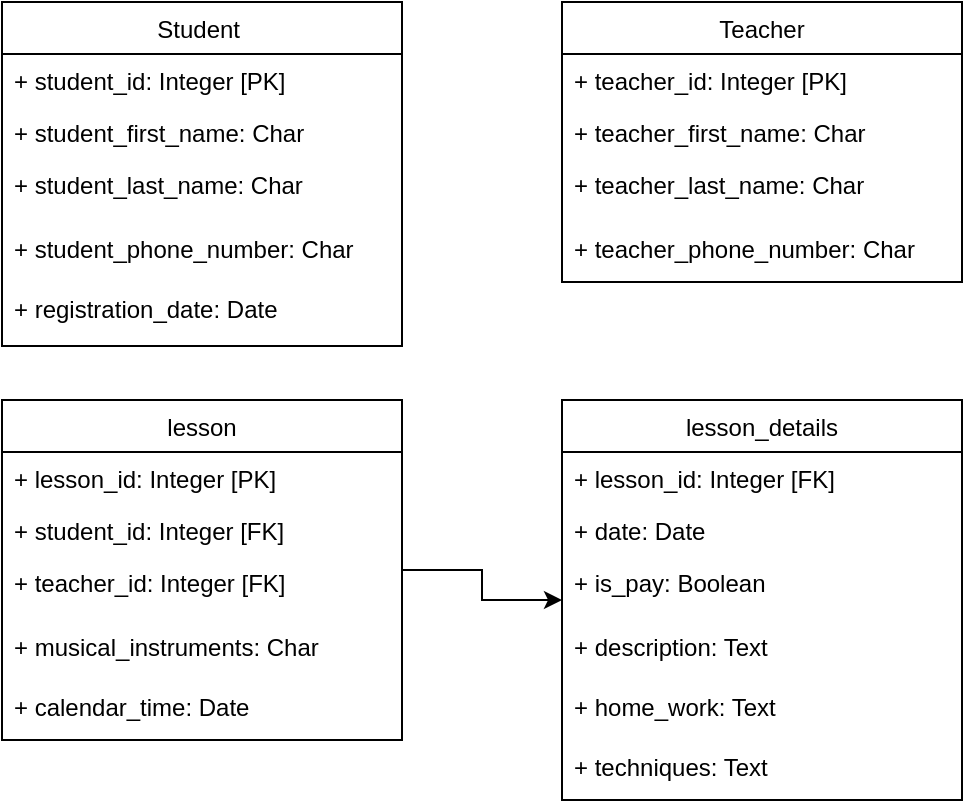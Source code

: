 <mxfile version="10.8.0" type="github"><diagram id="SCf6EigWrGhAst8VTgYw" name="DB tables"><mxGraphModel dx="994" dy="418" grid="1" gridSize="10" guides="1" tooltips="1" connect="1" arrows="1" fold="1" page="1" pageScale="1" pageWidth="850" pageHeight="1100" math="0" shadow="0"><root><mxCell id="0"/><mxCell id="1" parent="0"/><mxCell id="BM_1QiPvCSnMY29xn0KX-3" value="Student " style="swimlane;fontStyle=0;childLayout=stackLayout;horizontal=1;startSize=26;fillColor=none;horizontalStack=0;resizeParent=1;resizeParentMax=0;resizeLast=0;collapsible=1;marginBottom=0;" vertex="1" parent="1"><mxGeometry x="80" y="80" width="200" height="172" as="geometry"/></mxCell><mxCell id="BM_1QiPvCSnMY29xn0KX-4" value="+ student_id: Integer [PK]" style="text;strokeColor=none;fillColor=none;align=left;verticalAlign=top;spacingLeft=4;spacingRight=4;overflow=hidden;rotatable=0;points=[[0,0.5],[1,0.5]];portConstraint=eastwest;" vertex="1" parent="BM_1QiPvCSnMY29xn0KX-3"><mxGeometry y="26" width="200" height="26" as="geometry"/></mxCell><mxCell id="BM_1QiPvCSnMY29xn0KX-5" value="+ student_first_name: Char" style="text;strokeColor=none;fillColor=none;align=left;verticalAlign=top;spacingLeft=4;spacingRight=4;overflow=hidden;rotatable=0;points=[[0,0.5],[1,0.5]];portConstraint=eastwest;" vertex="1" parent="BM_1QiPvCSnMY29xn0KX-3"><mxGeometry y="52" width="200" height="26" as="geometry"/></mxCell><mxCell id="BM_1QiPvCSnMY29xn0KX-14" value="+ student_last_name: Char&#10;" style="text;strokeColor=none;fillColor=none;align=left;verticalAlign=top;spacingLeft=4;spacingRight=4;overflow=hidden;rotatable=0;points=[[0,0.5],[1,0.5]];portConstraint=eastwest;" vertex="1" parent="BM_1QiPvCSnMY29xn0KX-3"><mxGeometry y="78" width="200" height="32" as="geometry"/></mxCell><mxCell id="BM_1QiPvCSnMY29xn0KX-6" value="+ student_phone_number: Char&#10;" style="text;strokeColor=none;fillColor=none;align=left;verticalAlign=top;spacingLeft=4;spacingRight=4;overflow=hidden;rotatable=0;points=[[0,0.5],[1,0.5]];portConstraint=eastwest;" vertex="1" parent="BM_1QiPvCSnMY29xn0KX-3"><mxGeometry y="110" width="200" height="30" as="geometry"/></mxCell><mxCell id="BM_1QiPvCSnMY29xn0KX-15" value="+ registration_date: Date&#10;" style="text;strokeColor=none;fillColor=none;align=left;verticalAlign=top;spacingLeft=4;spacingRight=4;overflow=hidden;rotatable=0;points=[[0,0.5],[1,0.5]];portConstraint=eastwest;" vertex="1" parent="BM_1QiPvCSnMY29xn0KX-3"><mxGeometry y="140" width="200" height="32" as="geometry"/></mxCell><mxCell id="BM_1QiPvCSnMY29xn0KX-16" value="Teacher" style="swimlane;fontStyle=0;childLayout=stackLayout;horizontal=1;startSize=26;fillColor=none;horizontalStack=0;resizeParent=1;resizeParentMax=0;resizeLast=0;collapsible=1;marginBottom=0;" vertex="1" parent="1"><mxGeometry x="360" y="80" width="200" height="140" as="geometry"/></mxCell><mxCell id="BM_1QiPvCSnMY29xn0KX-17" value="+ teacher_id: Integer [PK]" style="text;strokeColor=none;fillColor=none;align=left;verticalAlign=top;spacingLeft=4;spacingRight=4;overflow=hidden;rotatable=0;points=[[0,0.5],[1,0.5]];portConstraint=eastwest;" vertex="1" parent="BM_1QiPvCSnMY29xn0KX-16"><mxGeometry y="26" width="200" height="26" as="geometry"/></mxCell><mxCell id="BM_1QiPvCSnMY29xn0KX-18" value="+ teacher_first_name: Char" style="text;strokeColor=none;fillColor=none;align=left;verticalAlign=top;spacingLeft=4;spacingRight=4;overflow=hidden;rotatable=0;points=[[0,0.5],[1,0.5]];portConstraint=eastwest;" vertex="1" parent="BM_1QiPvCSnMY29xn0KX-16"><mxGeometry y="52" width="200" height="26" as="geometry"/></mxCell><mxCell id="BM_1QiPvCSnMY29xn0KX-19" value="+ teacher_last_name: Char&#10;" style="text;strokeColor=none;fillColor=none;align=left;verticalAlign=top;spacingLeft=4;spacingRight=4;overflow=hidden;rotatable=0;points=[[0,0.5],[1,0.5]];portConstraint=eastwest;" vertex="1" parent="BM_1QiPvCSnMY29xn0KX-16"><mxGeometry y="78" width="200" height="32" as="geometry"/></mxCell><mxCell id="BM_1QiPvCSnMY29xn0KX-20" value="+ teacher_phone_number: Char&#10;" style="text;strokeColor=none;fillColor=none;align=left;verticalAlign=top;spacingLeft=4;spacingRight=4;overflow=hidden;rotatable=0;points=[[0,0.5],[1,0.5]];portConstraint=eastwest;" vertex="1" parent="BM_1QiPvCSnMY29xn0KX-16"><mxGeometry y="110" width="200" height="30" as="geometry"/></mxCell><mxCell id="BM_1QiPvCSnMY29xn0KX-48" value="" style="edgeStyle=orthogonalEdgeStyle;rounded=0;orthogonalLoop=1;jettySize=auto;html=1;" edge="1" parent="1" source="BM_1QiPvCSnMY29xn0KX-22" target="BM_1QiPvCSnMY29xn0KX-42"><mxGeometry relative="1" as="geometry"/></mxCell><mxCell id="BM_1QiPvCSnMY29xn0KX-22" value="lesson" style="swimlane;fontStyle=0;childLayout=stackLayout;horizontal=1;startSize=26;fillColor=none;horizontalStack=0;resizeParent=1;resizeParentMax=0;resizeLast=0;collapsible=1;marginBottom=0;" vertex="1" parent="1"><mxGeometry x="80" y="279" width="200" height="170" as="geometry"/></mxCell><mxCell id="BM_1QiPvCSnMY29xn0KX-23" value="+ lesson_id: Integer [PK]" style="text;strokeColor=none;fillColor=none;align=left;verticalAlign=top;spacingLeft=4;spacingRight=4;overflow=hidden;rotatable=0;points=[[0,0.5],[1,0.5]];portConstraint=eastwest;" vertex="1" parent="BM_1QiPvCSnMY29xn0KX-22"><mxGeometry y="26" width="200" height="26" as="geometry"/></mxCell><mxCell id="BM_1QiPvCSnMY29xn0KX-24" value="+ student_id: Integer [FK]" style="text;strokeColor=none;fillColor=none;align=left;verticalAlign=top;spacingLeft=4;spacingRight=4;overflow=hidden;rotatable=0;points=[[0,0.5],[1,0.5]];portConstraint=eastwest;" vertex="1" parent="BM_1QiPvCSnMY29xn0KX-22"><mxGeometry y="52" width="200" height="26" as="geometry"/></mxCell><mxCell id="BM_1QiPvCSnMY29xn0KX-25" value="+ teacher_id: Integer [FK]&#10;" style="text;strokeColor=none;fillColor=none;align=left;verticalAlign=top;spacingLeft=4;spacingRight=4;overflow=hidden;rotatable=0;points=[[0,0.5],[1,0.5]];portConstraint=eastwest;" vertex="1" parent="BM_1QiPvCSnMY29xn0KX-22"><mxGeometry y="78" width="200" height="32" as="geometry"/></mxCell><mxCell id="BM_1QiPvCSnMY29xn0KX-26" value="+ musical_instruments: Char&#10;" style="text;strokeColor=none;fillColor=none;align=left;verticalAlign=top;spacingLeft=4;spacingRight=4;overflow=hidden;rotatable=0;points=[[0,0.5],[1,0.5]];portConstraint=eastwest;" vertex="1" parent="BM_1QiPvCSnMY29xn0KX-22"><mxGeometry y="110" width="200" height="30" as="geometry"/></mxCell><mxCell id="BM_1QiPvCSnMY29xn0KX-27" value="+ calendar_time: Date&#10;" style="text;strokeColor=none;fillColor=none;align=left;verticalAlign=top;spacingLeft=4;spacingRight=4;overflow=hidden;rotatable=0;points=[[0,0.5],[1,0.5]];portConstraint=eastwest;" vertex="1" parent="BM_1QiPvCSnMY29xn0KX-22"><mxGeometry y="140" width="200" height="30" as="geometry"/></mxCell><mxCell id="BM_1QiPvCSnMY29xn0KX-42" value="lesson_details" style="swimlane;fontStyle=0;childLayout=stackLayout;horizontal=1;startSize=26;fillColor=none;horizontalStack=0;resizeParent=1;resizeParentMax=0;resizeLast=0;collapsible=1;marginBottom=0;" vertex="1" parent="1"><mxGeometry x="360" y="279" width="200" height="200" as="geometry"/></mxCell><mxCell id="BM_1QiPvCSnMY29xn0KX-43" value="+ lesson_id: Integer [FK]" style="text;strokeColor=none;fillColor=none;align=left;verticalAlign=top;spacingLeft=4;spacingRight=4;overflow=hidden;rotatable=0;points=[[0,0.5],[1,0.5]];portConstraint=eastwest;" vertex="1" parent="BM_1QiPvCSnMY29xn0KX-42"><mxGeometry y="26" width="200" height="26" as="geometry"/></mxCell><mxCell id="BM_1QiPvCSnMY29xn0KX-44" value="+ date: Date" style="text;strokeColor=none;fillColor=none;align=left;verticalAlign=top;spacingLeft=4;spacingRight=4;overflow=hidden;rotatable=0;points=[[0,0.5],[1,0.5]];portConstraint=eastwest;" vertex="1" parent="BM_1QiPvCSnMY29xn0KX-42"><mxGeometry y="52" width="200" height="26" as="geometry"/></mxCell><mxCell id="BM_1QiPvCSnMY29xn0KX-45" value="+ is_pay: Boolean&#10;" style="text;strokeColor=none;fillColor=none;align=left;verticalAlign=top;spacingLeft=4;spacingRight=4;overflow=hidden;rotatable=0;points=[[0,0.5],[1,0.5]];portConstraint=eastwest;" vertex="1" parent="BM_1QiPvCSnMY29xn0KX-42"><mxGeometry y="78" width="200" height="32" as="geometry"/></mxCell><mxCell id="BM_1QiPvCSnMY29xn0KX-46" value="+ description: Text&#10;" style="text;strokeColor=none;fillColor=none;align=left;verticalAlign=top;spacingLeft=4;spacingRight=4;overflow=hidden;rotatable=0;points=[[0,0.5],[1,0.5]];portConstraint=eastwest;" vertex="1" parent="BM_1QiPvCSnMY29xn0KX-42"><mxGeometry y="110" width="200" height="30" as="geometry"/></mxCell><mxCell id="BM_1QiPvCSnMY29xn0KX-47" value="+ home_work: Text&#10;" style="text;strokeColor=none;fillColor=none;align=left;verticalAlign=top;spacingLeft=4;spacingRight=4;overflow=hidden;rotatable=0;points=[[0,0.5],[1,0.5]];portConstraint=eastwest;" vertex="1" parent="BM_1QiPvCSnMY29xn0KX-42"><mxGeometry y="140" width="200" height="30" as="geometry"/></mxCell><mxCell id="BM_1QiPvCSnMY29xn0KX-49" value="+ techniques: Text&#10;" style="text;strokeColor=none;fillColor=none;align=left;verticalAlign=top;spacingLeft=4;spacingRight=4;overflow=hidden;rotatable=0;points=[[0,0.5],[1,0.5]];portConstraint=eastwest;" vertex="1" parent="BM_1QiPvCSnMY29xn0KX-42"><mxGeometry y="170" width="200" height="30" as="geometry"/></mxCell></root></mxGraphModel></diagram></mxfile>